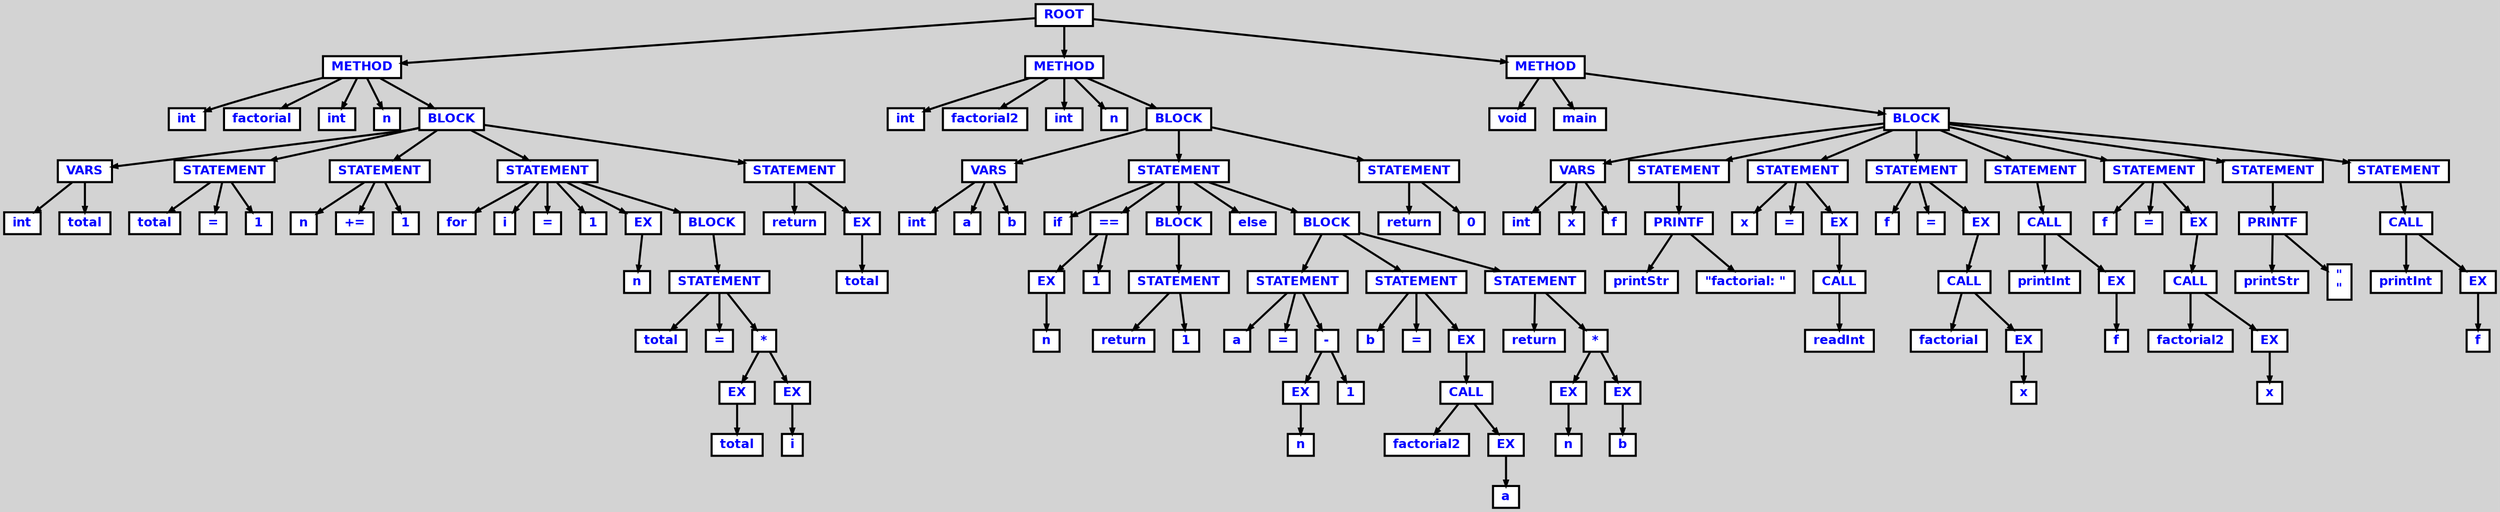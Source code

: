 digraph {

	ordering=out;
	ranksep=.4;
	bgcolor="lightgrey"; node [shape=box, fixedsize=false, fontsize=12, fontname="Helvetica-bold", fontcolor="blue"
		width=.25, height=.25, color="black", fillcolor="white", style="filled, solid, bold"];
	edge [arrowsize=.5, color="black", style="bold"]

  n0 [label="ROOT"];
  n1 [label="METHOD"];
  n1 [label="METHOD"];
  n2 [label="int"];
  n3 [label="factorial"];
  n4 [label="int"];
  n5 [label="n"];
  n6 [label="BLOCK"];
  n6 [label="BLOCK"];
  n7 [label="VARS"];
  n7 [label="VARS"];
  n8 [label="int"];
  n9 [label="total"];
  n10 [label="STATEMENT"];
  n10 [label="STATEMENT"];
  n11 [label="total"];
  n12 [label="="];
  n13 [label="1"];
  n14 [label="STATEMENT"];
  n14 [label="STATEMENT"];
  n15 [label="n"];
  n16 [label="+="];
  n17 [label="1"];
  n18 [label="STATEMENT"];
  n18 [label="STATEMENT"];
  n19 [label="for"];
  n20 [label="i"];
  n21 [label="="];
  n22 [label="1"];
  n23 [label="EX"];
  n23 [label="EX"];
  n24 [label="n"];
  n25 [label="BLOCK"];
  n25 [label="BLOCK"];
  n26 [label="STATEMENT"];
  n26 [label="STATEMENT"];
  n27 [label="total"];
  n28 [label="="];
  n29 [label="*"];
  n29 [label="*"];
  n30 [label="EX"];
  n30 [label="EX"];
  n31 [label="total"];
  n32 [label="EX"];
  n32 [label="EX"];
  n33 [label="i"];
  n34 [label="STATEMENT"];
  n34 [label="STATEMENT"];
  n35 [label="return"];
  n36 [label="EX"];
  n36 [label="EX"];
  n37 [label="total"];
  n38 [label="METHOD"];
  n38 [label="METHOD"];
  n39 [label="int"];
  n40 [label="factorial2"];
  n41 [label="int"];
  n42 [label="n"];
  n43 [label="BLOCK"];
  n43 [label="BLOCK"];
  n44 [label="VARS"];
  n44 [label="VARS"];
  n45 [label="int"];
  n46 [label="a"];
  n47 [label="b"];
  n48 [label="STATEMENT"];
  n48 [label="STATEMENT"];
  n49 [label="if"];
  n50 [label="=="];
  n50 [label="=="];
  n51 [label="EX"];
  n51 [label="EX"];
  n52 [label="n"];
  n53 [label="1"];
  n54 [label="BLOCK"];
  n54 [label="BLOCK"];
  n55 [label="STATEMENT"];
  n55 [label="STATEMENT"];
  n56 [label="return"];
  n57 [label="1"];
  n58 [label="else"];
  n59 [label="BLOCK"];
  n59 [label="BLOCK"];
  n60 [label="STATEMENT"];
  n60 [label="STATEMENT"];
  n61 [label="a"];
  n62 [label="="];
  n63 [label="-"];
  n63 [label="-"];
  n64 [label="EX"];
  n64 [label="EX"];
  n65 [label="n"];
  n66 [label="1"];
  n67 [label="STATEMENT"];
  n67 [label="STATEMENT"];
  n68 [label="b"];
  n69 [label="="];
  n70 [label="EX"];
  n70 [label="EX"];
  n71 [label="CALL"];
  n71 [label="CALL"];
  n72 [label="factorial2"];
  n73 [label="EX"];
  n73 [label="EX"];
  n74 [label="a"];
  n75 [label="STATEMENT"];
  n75 [label="STATEMENT"];
  n76 [label="return"];
  n77 [label="*"];
  n77 [label="*"];
  n78 [label="EX"];
  n78 [label="EX"];
  n79 [label="n"];
  n80 [label="EX"];
  n80 [label="EX"];
  n81 [label="b"];
  n82 [label="STATEMENT"];
  n82 [label="STATEMENT"];
  n83 [label="return"];
  n84 [label="0"];
  n85 [label="METHOD"];
  n85 [label="METHOD"];
  n86 [label="void"];
  n87 [label="main"];
  n88 [label="BLOCK"];
  n88 [label="BLOCK"];
  n89 [label="VARS"];
  n89 [label="VARS"];
  n90 [label="int"];
  n91 [label="x"];
  n92 [label="f"];
  n93 [label="STATEMENT"];
  n93 [label="STATEMENT"];
  n94 [label="PRINTF"];
  n94 [label="PRINTF"];
  n95 [label="printStr"];
  n96 [label="\"factorial: \""];
  n97 [label="STATEMENT"];
  n97 [label="STATEMENT"];
  n98 [label="x"];
  n99 [label="="];
  n100 [label="EX"];
  n100 [label="EX"];
  n101 [label="CALL"];
  n101 [label="CALL"];
  n102 [label="readInt"];
  n103 [label="STATEMENT"];
  n103 [label="STATEMENT"];
  n104 [label="f"];
  n105 [label="="];
  n106 [label="EX"];
  n106 [label="EX"];
  n107 [label="CALL"];
  n107 [label="CALL"];
  n108 [label="factorial"];
  n109 [label="EX"];
  n109 [label="EX"];
  n110 [label="x"];
  n111 [label="STATEMENT"];
  n111 [label="STATEMENT"];
  n112 [label="CALL"];
  n112 [label="CALL"];
  n113 [label="printInt"];
  n114 [label="EX"];
  n114 [label="EX"];
  n115 [label="f"];
  n116 [label="STATEMENT"];
  n116 [label="STATEMENT"];
  n117 [label="f"];
  n118 [label="="];
  n119 [label="EX"];
  n119 [label="EX"];
  n120 [label="CALL"];
  n120 [label="CALL"];
  n121 [label="factorial2"];
  n122 [label="EX"];
  n122 [label="EX"];
  n123 [label="x"];
  n124 [label="STATEMENT"];
  n124 [label="STATEMENT"];
  n125 [label="PRINTF"];
  n125 [label="PRINTF"];
  n126 [label="printStr"];
  n127 [label="\"\n\""];
  n128 [label="STATEMENT"];
  n128 [label="STATEMENT"];
  n129 [label="CALL"];
  n129 [label="CALL"];
  n130 [label="printInt"];
  n131 [label="EX"];
  n131 [label="EX"];
  n132 [label="f"];

  n0 -> n1 // "ROOT" -> "METHOD"
  n1 -> n2 // "METHOD" -> "int"
  n1 -> n3 // "METHOD" -> "factorial"
  n1 -> n4 // "METHOD" -> "int"
  n1 -> n5 // "METHOD" -> "n"
  n1 -> n6 // "METHOD" -> "BLOCK"
  n6 -> n7 // "BLOCK" -> "VARS"
  n7 -> n8 // "VARS" -> "int"
  n7 -> n9 // "VARS" -> "total"
  n6 -> n10 // "BLOCK" -> "STATEMENT"
  n10 -> n11 // "STATEMENT" -> "total"
  n10 -> n12 // "STATEMENT" -> "="
  n10 -> n13 // "STATEMENT" -> "1"
  n6 -> n14 // "BLOCK" -> "STATEMENT"
  n14 -> n15 // "STATEMENT" -> "n"
  n14 -> n16 // "STATEMENT" -> "+="
  n14 -> n17 // "STATEMENT" -> "1"
  n6 -> n18 // "BLOCK" -> "STATEMENT"
  n18 -> n19 // "STATEMENT" -> "for"
  n18 -> n20 // "STATEMENT" -> "i"
  n18 -> n21 // "STATEMENT" -> "="
  n18 -> n22 // "STATEMENT" -> "1"
  n18 -> n23 // "STATEMENT" -> "EX"
  n23 -> n24 // "EX" -> "n"
  n18 -> n25 // "STATEMENT" -> "BLOCK"
  n25 -> n26 // "BLOCK" -> "STATEMENT"
  n26 -> n27 // "STATEMENT" -> "total"
  n26 -> n28 // "STATEMENT" -> "="
  n26 -> n29 // "STATEMENT" -> "*"
  n29 -> n30 // "*" -> "EX"
  n30 -> n31 // "EX" -> "total"
  n29 -> n32 // "*" -> "EX"
  n32 -> n33 // "EX" -> "i"
  n6 -> n34 // "BLOCK" -> "STATEMENT"
  n34 -> n35 // "STATEMENT" -> "return"
  n34 -> n36 // "STATEMENT" -> "EX"
  n36 -> n37 // "EX" -> "total"
  n0 -> n38 // "ROOT" -> "METHOD"
  n38 -> n39 // "METHOD" -> "int"
  n38 -> n40 // "METHOD" -> "factorial2"
  n38 -> n41 // "METHOD" -> "int"
  n38 -> n42 // "METHOD" -> "n"
  n38 -> n43 // "METHOD" -> "BLOCK"
  n43 -> n44 // "BLOCK" -> "VARS"
  n44 -> n45 // "VARS" -> "int"
  n44 -> n46 // "VARS" -> "a"
  n44 -> n47 // "VARS" -> "b"
  n43 -> n48 // "BLOCK" -> "STATEMENT"
  n48 -> n49 // "STATEMENT" -> "if"
  n48 -> n50 // "STATEMENT" -> "=="
  n50 -> n51 // "==" -> "EX"
  n51 -> n52 // "EX" -> "n"
  n50 -> n53 // "==" -> "1"
  n48 -> n54 // "STATEMENT" -> "BLOCK"
  n54 -> n55 // "BLOCK" -> "STATEMENT"
  n55 -> n56 // "STATEMENT" -> "return"
  n55 -> n57 // "STATEMENT" -> "1"
  n48 -> n58 // "STATEMENT" -> "else"
  n48 -> n59 // "STATEMENT" -> "BLOCK"
  n59 -> n60 // "BLOCK" -> "STATEMENT"
  n60 -> n61 // "STATEMENT" -> "a"
  n60 -> n62 // "STATEMENT" -> "="
  n60 -> n63 // "STATEMENT" -> "-"
  n63 -> n64 // "-" -> "EX"
  n64 -> n65 // "EX" -> "n"
  n63 -> n66 // "-" -> "1"
  n59 -> n67 // "BLOCK" -> "STATEMENT"
  n67 -> n68 // "STATEMENT" -> "b"
  n67 -> n69 // "STATEMENT" -> "="
  n67 -> n70 // "STATEMENT" -> "EX"
  n70 -> n71 // "EX" -> "CALL"
  n71 -> n72 // "CALL" -> "factorial2"
  n71 -> n73 // "CALL" -> "EX"
  n73 -> n74 // "EX" -> "a"
  n59 -> n75 // "BLOCK" -> "STATEMENT"
  n75 -> n76 // "STATEMENT" -> "return"
  n75 -> n77 // "STATEMENT" -> "*"
  n77 -> n78 // "*" -> "EX"
  n78 -> n79 // "EX" -> "n"
  n77 -> n80 // "*" -> "EX"
  n80 -> n81 // "EX" -> "b"
  n43 -> n82 // "BLOCK" -> "STATEMENT"
  n82 -> n83 // "STATEMENT" -> "return"
  n82 -> n84 // "STATEMENT" -> "0"
  n0 -> n85 // "ROOT" -> "METHOD"
  n85 -> n86 // "METHOD" -> "void"
  n85 -> n87 // "METHOD" -> "main"
  n85 -> n88 // "METHOD" -> "BLOCK"
  n88 -> n89 // "BLOCK" -> "VARS"
  n89 -> n90 // "VARS" -> "int"
  n89 -> n91 // "VARS" -> "x"
  n89 -> n92 // "VARS" -> "f"
  n88 -> n93 // "BLOCK" -> "STATEMENT"
  n93 -> n94 // "STATEMENT" -> "PRINTF"
  n94 -> n95 // "PRINTF" -> "printStr"
  n94 -> n96 // "PRINTF" -> "\"factorial: \""
  n88 -> n97 // "BLOCK" -> "STATEMENT"
  n97 -> n98 // "STATEMENT" -> "x"
  n97 -> n99 // "STATEMENT" -> "="
  n97 -> n100 // "STATEMENT" -> "EX"
  n100 -> n101 // "EX" -> "CALL"
  n101 -> n102 // "CALL" -> "readInt"
  n88 -> n103 // "BLOCK" -> "STATEMENT"
  n103 -> n104 // "STATEMENT" -> "f"
  n103 -> n105 // "STATEMENT" -> "="
  n103 -> n106 // "STATEMENT" -> "EX"
  n106 -> n107 // "EX" -> "CALL"
  n107 -> n108 // "CALL" -> "factorial"
  n107 -> n109 // "CALL" -> "EX"
  n109 -> n110 // "EX" -> "x"
  n88 -> n111 // "BLOCK" -> "STATEMENT"
  n111 -> n112 // "STATEMENT" -> "CALL"
  n112 -> n113 // "CALL" -> "printInt"
  n112 -> n114 // "CALL" -> "EX"
  n114 -> n115 // "EX" -> "f"
  n88 -> n116 // "BLOCK" -> "STATEMENT"
  n116 -> n117 // "STATEMENT" -> "f"
  n116 -> n118 // "STATEMENT" -> "="
  n116 -> n119 // "STATEMENT" -> "EX"
  n119 -> n120 // "EX" -> "CALL"
  n120 -> n121 // "CALL" -> "factorial2"
  n120 -> n122 // "CALL" -> "EX"
  n122 -> n123 // "EX" -> "x"
  n88 -> n124 // "BLOCK" -> "STATEMENT"
  n124 -> n125 // "STATEMENT" -> "PRINTF"
  n125 -> n126 // "PRINTF" -> "printStr"
  n125 -> n127 // "PRINTF" -> "\"\n\""
  n88 -> n128 // "BLOCK" -> "STATEMENT"
  n128 -> n129 // "STATEMENT" -> "CALL"
  n129 -> n130 // "CALL" -> "printInt"
  n129 -> n131 // "CALL" -> "EX"
  n131 -> n132 // "EX" -> "f"

}

